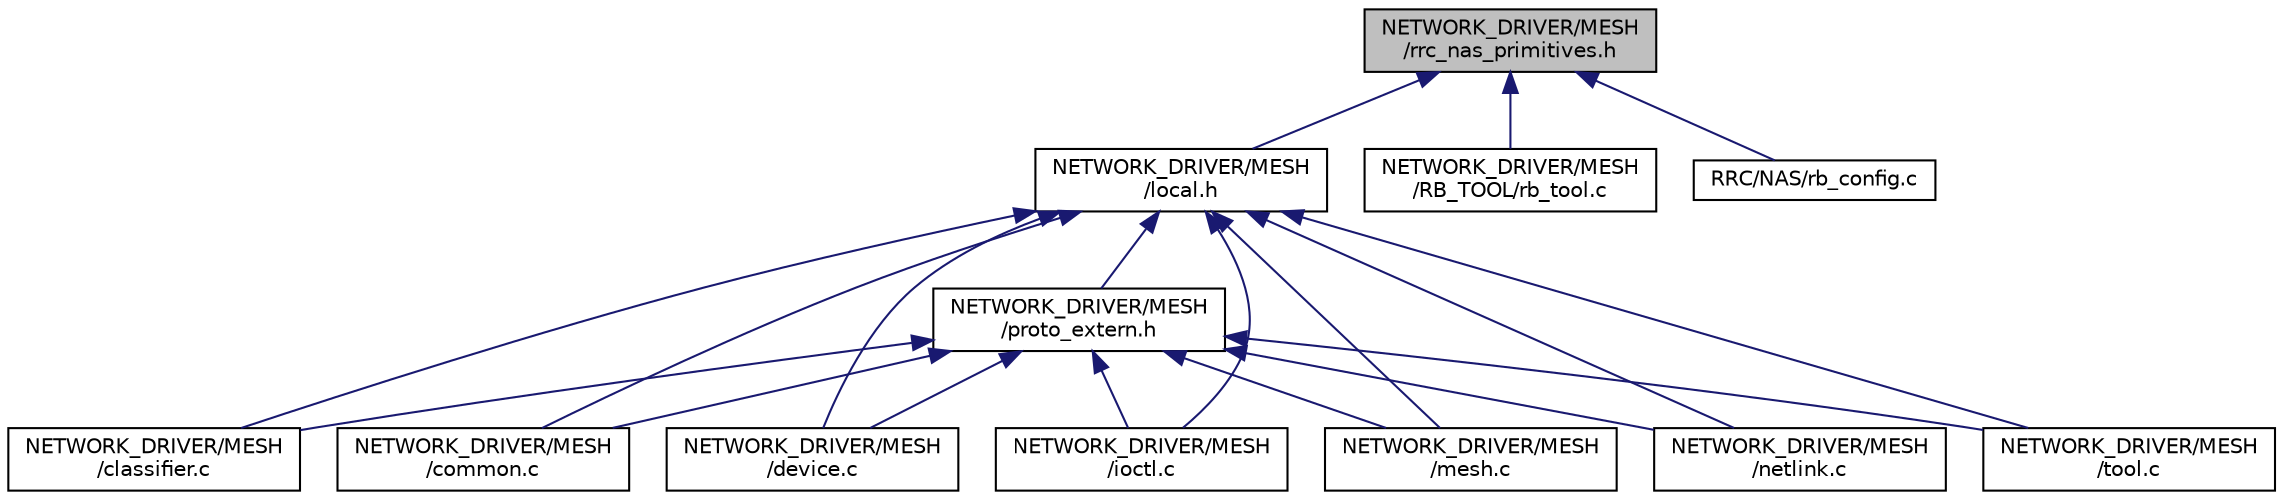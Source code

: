 digraph "NETWORK_DRIVER/MESH/rrc_nas_primitives.h"
{
 // LATEX_PDF_SIZE
  edge [fontname="Helvetica",fontsize="10",labelfontname="Helvetica",labelfontsize="10"];
  node [fontname="Helvetica",fontsize="10",shape=record];
  Node1 [label="NETWORK_DRIVER/MESH\l/rrc_nas_primitives.h",height=0.2,width=0.4,color="black", fillcolor="grey75", style="filled", fontcolor="black",tooltip=" "];
  Node1 -> Node2 [dir="back",color="midnightblue",fontsize="10",style="solid",fontname="Helvetica"];
  Node2 [label="NETWORK_DRIVER/MESH\l/local.h",height=0.2,width=0.4,color="black", fillcolor="white", style="filled",URL="$MESH_2local_8h.html",tooltip=" "];
  Node2 -> Node3 [dir="back",color="midnightblue",fontsize="10",style="solid",fontname="Helvetica"];
  Node3 [label="NETWORK_DRIVER/MESH\l/classifier.c",height=0.2,width=0.4,color="black", fillcolor="white", style="filled",URL="$MESH_2classifier_8c.html",tooltip="Classify IP packets."];
  Node2 -> Node4 [dir="back",color="midnightblue",fontsize="10",style="solid",fontname="Helvetica"];
  Node4 [label="NETWORK_DRIVER/MESH\l/common.c",height=0.2,width=0.4,color="black", fillcolor="white", style="filled",URL="$NETWORK__DRIVER_2MESH_2common_8c.html",tooltip="implementation of emultor tx and rx"];
  Node2 -> Node5 [dir="back",color="midnightblue",fontsize="10",style="solid",fontname="Helvetica"];
  Node5 [label="NETWORK_DRIVER/MESH\l/device.c",height=0.2,width=0.4,color="black", fillcolor="white", style="filled",URL="$MESH_2device_8c.html",tooltip="Networking Device Driver for OpenAirInterface MESH."];
  Node2 -> Node6 [dir="back",color="midnightblue",fontsize="10",style="solid",fontname="Helvetica"];
  Node6 [label="NETWORK_DRIVER/MESH\l/ioctl.c",height=0.2,width=0.4,color="black", fillcolor="white", style="filled",URL="$MESH_2ioctl_8c.html",tooltip=" "];
  Node2 -> Node7 [dir="back",color="midnightblue",fontsize="10",style="solid",fontname="Helvetica"];
  Node7 [label="NETWORK_DRIVER/MESH\l/mesh.c",height=0.2,width=0.4,color="black", fillcolor="white", style="filled",URL="$mesh_8c.html",tooltip=" "];
  Node2 -> Node8 [dir="back",color="midnightblue",fontsize="10",style="solid",fontname="Helvetica"];
  Node8 [label="NETWORK_DRIVER/MESH\l/netlink.c",height=0.2,width=0.4,color="black", fillcolor="white", style="filled",URL="$MESH_2netlink_8c.html",tooltip="establish a netlink"];
  Node2 -> Node9 [dir="back",color="midnightblue",fontsize="10",style="solid",fontname="Helvetica"];
  Node9 [label="NETWORK_DRIVER/MESH\l/proto_extern.h",height=0.2,width=0.4,color="black", fillcolor="white", style="filled",URL="$MESH_2proto__extern_8h.html",tooltip=" "];
  Node9 -> Node3 [dir="back",color="midnightblue",fontsize="10",style="solid",fontname="Helvetica"];
  Node9 -> Node4 [dir="back",color="midnightblue",fontsize="10",style="solid",fontname="Helvetica"];
  Node9 -> Node5 [dir="back",color="midnightblue",fontsize="10",style="solid",fontname="Helvetica"];
  Node9 -> Node6 [dir="back",color="midnightblue",fontsize="10",style="solid",fontname="Helvetica"];
  Node9 -> Node7 [dir="back",color="midnightblue",fontsize="10",style="solid",fontname="Helvetica"];
  Node9 -> Node8 [dir="back",color="midnightblue",fontsize="10",style="solid",fontname="Helvetica"];
  Node9 -> Node10 [dir="back",color="midnightblue",fontsize="10",style="solid",fontname="Helvetica"];
  Node10 [label="NETWORK_DRIVER/MESH\l/tool.c",height=0.2,width=0.4,color="black", fillcolor="white", style="filled",URL="$MESH_2tool_8c.html",tooltip=" "];
  Node2 -> Node10 [dir="back",color="midnightblue",fontsize="10",style="solid",fontname="Helvetica"];
  Node1 -> Node11 [dir="back",color="midnightblue",fontsize="10",style="solid",fontname="Helvetica"];
  Node11 [label="NETWORK_DRIVER/MESH\l/RB_TOOL/rb_tool.c",height=0.2,width=0.4,color="black", fillcolor="white", style="filled",URL="$MESH_2RB__TOOL_2rb__tool_8c.html",tooltip=" "];
  Node1 -> Node12 [dir="back",color="midnightblue",fontsize="10",style="solid",fontname="Helvetica"];
  Node12 [label="RRC/NAS/rb_config.c",height=0.2,width=0.4,color="black", fillcolor="white", style="filled",URL="$rb__config_8c.html",tooltip="User-space utility for configuring NASMESH IOCTL interface."];
}
